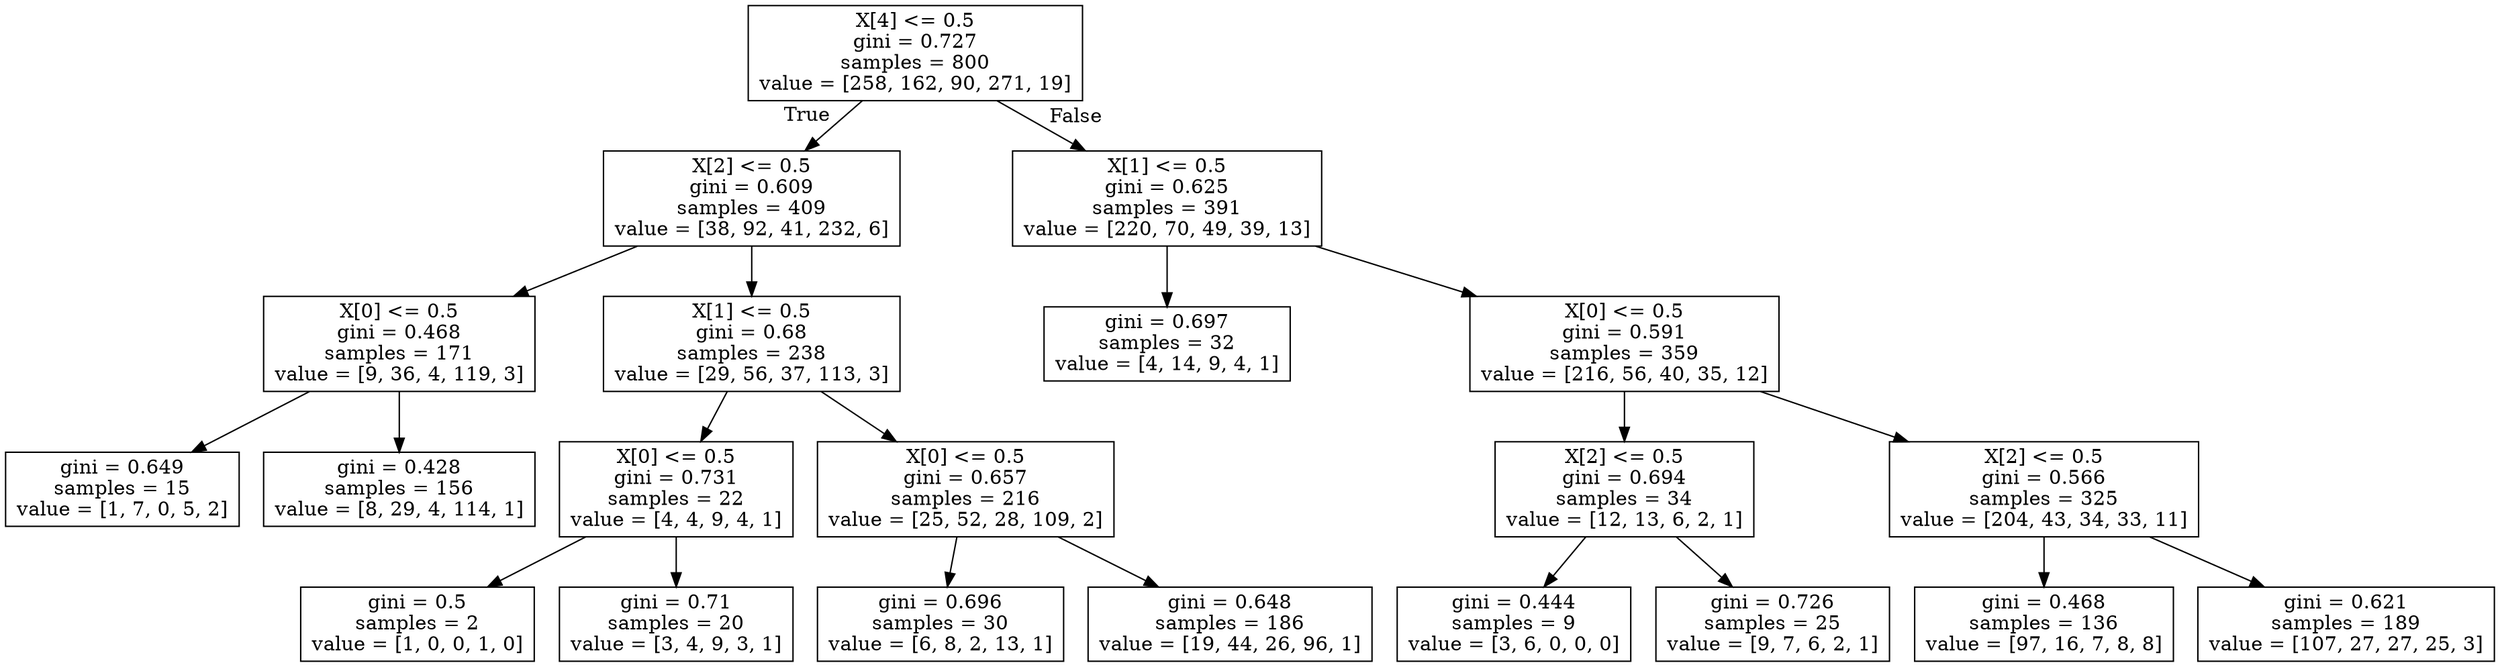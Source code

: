 digraph Tree {
node [shape=box] ;
0 [label="X[4] <= 0.5\ngini = 0.727\nsamples = 800\nvalue = [258, 162, 90, 271, 19]"] ;
1 [label="X[2] <= 0.5\ngini = 0.609\nsamples = 409\nvalue = [38, 92, 41, 232, 6]"] ;
0 -> 1 [labeldistance=2.5, labelangle=45, headlabel="True"] ;
2 [label="X[0] <= 0.5\ngini = 0.468\nsamples = 171\nvalue = [9, 36, 4, 119, 3]"] ;
1 -> 2 ;
3 [label="gini = 0.649\nsamples = 15\nvalue = [1, 7, 0, 5, 2]"] ;
2 -> 3 ;
4 [label="gini = 0.428\nsamples = 156\nvalue = [8, 29, 4, 114, 1]"] ;
2 -> 4 ;
5 [label="X[1] <= 0.5\ngini = 0.68\nsamples = 238\nvalue = [29, 56, 37, 113, 3]"] ;
1 -> 5 ;
6 [label="X[0] <= 0.5\ngini = 0.731\nsamples = 22\nvalue = [4, 4, 9, 4, 1]"] ;
5 -> 6 ;
7 [label="gini = 0.5\nsamples = 2\nvalue = [1, 0, 0, 1, 0]"] ;
6 -> 7 ;
8 [label="gini = 0.71\nsamples = 20\nvalue = [3, 4, 9, 3, 1]"] ;
6 -> 8 ;
9 [label="X[0] <= 0.5\ngini = 0.657\nsamples = 216\nvalue = [25, 52, 28, 109, 2]"] ;
5 -> 9 ;
10 [label="gini = 0.696\nsamples = 30\nvalue = [6, 8, 2, 13, 1]"] ;
9 -> 10 ;
11 [label="gini = 0.648\nsamples = 186\nvalue = [19, 44, 26, 96, 1]"] ;
9 -> 11 ;
12 [label="X[1] <= 0.5\ngini = 0.625\nsamples = 391\nvalue = [220, 70, 49, 39, 13]"] ;
0 -> 12 [labeldistance=2.5, labelangle=-45, headlabel="False"] ;
13 [label="gini = 0.697\nsamples = 32\nvalue = [4, 14, 9, 4, 1]"] ;
12 -> 13 ;
14 [label="X[0] <= 0.5\ngini = 0.591\nsamples = 359\nvalue = [216, 56, 40, 35, 12]"] ;
12 -> 14 ;
15 [label="X[2] <= 0.5\ngini = 0.694\nsamples = 34\nvalue = [12, 13, 6, 2, 1]"] ;
14 -> 15 ;
16 [label="gini = 0.444\nsamples = 9\nvalue = [3, 6, 0, 0, 0]"] ;
15 -> 16 ;
17 [label="gini = 0.726\nsamples = 25\nvalue = [9, 7, 6, 2, 1]"] ;
15 -> 17 ;
18 [label="X[2] <= 0.5\ngini = 0.566\nsamples = 325\nvalue = [204, 43, 34, 33, 11]"] ;
14 -> 18 ;
19 [label="gini = 0.468\nsamples = 136\nvalue = [97, 16, 7, 8, 8]"] ;
18 -> 19 ;
20 [label="gini = 0.621\nsamples = 189\nvalue = [107, 27, 27, 25, 3]"] ;
18 -> 20 ;
}